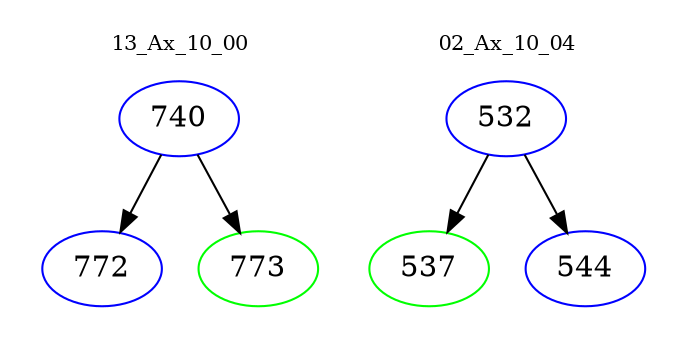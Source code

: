 digraph{
subgraph cluster_0 {
color = white
label = "13_Ax_10_00";
fontsize=10;
T0_740 [label="740", color="blue"]
T0_740 -> T0_772 [color="black"]
T0_772 [label="772", color="blue"]
T0_740 -> T0_773 [color="black"]
T0_773 [label="773", color="green"]
}
subgraph cluster_1 {
color = white
label = "02_Ax_10_04";
fontsize=10;
T1_532 [label="532", color="blue"]
T1_532 -> T1_537 [color="black"]
T1_537 [label="537", color="green"]
T1_532 -> T1_544 [color="black"]
T1_544 [label="544", color="blue"]
}
}
